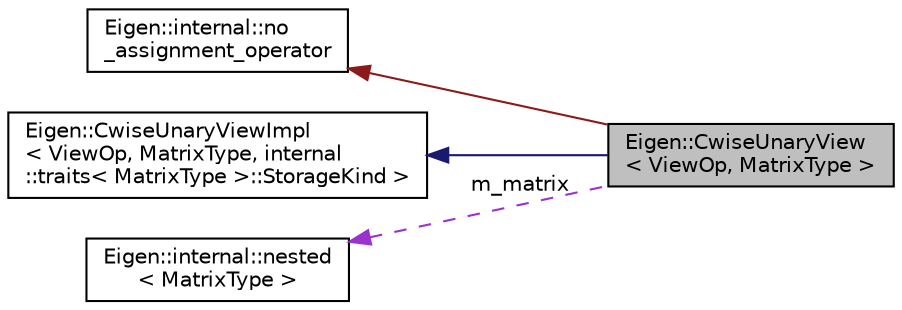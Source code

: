 digraph "Eigen::CwiseUnaryView&lt; ViewOp, MatrixType &gt;"
{
  edge [fontname="Helvetica",fontsize="10",labelfontname="Helvetica",labelfontsize="10"];
  node [fontname="Helvetica",fontsize="10",shape=record];
  rankdir="LR";
  Node1 [label="Eigen::CwiseUnaryView\l\< ViewOp, MatrixType \>",height=0.2,width=0.4,color="black", fillcolor="grey75", style="filled" fontcolor="black"];
  Node2 -> Node1 [dir="back",color="firebrick4",fontsize="10",style="solid",fontname="Helvetica"];
  Node2 [label="Eigen::internal::no\l_assignment_operator",height=0.2,width=0.4,color="black", fillcolor="white", style="filled",URL="$classEigen_1_1internal_1_1no__assignment__operator.html"];
  Node3 -> Node1 [dir="back",color="midnightblue",fontsize="10",style="solid",fontname="Helvetica"];
  Node3 [label="Eigen::CwiseUnaryViewImpl\l\< ViewOp, MatrixType, internal\l::traits\< MatrixType \>::StorageKind \>",height=0.2,width=0.4,color="black", fillcolor="white", style="filled",URL="$classEigen_1_1CwiseUnaryViewImpl.html"];
  Node4 -> Node1 [dir="back",color="darkorchid3",fontsize="10",style="dashed",label=" m_matrix" ,fontname="Helvetica"];
  Node4 [label="Eigen::internal::nested\l\< MatrixType \>",height=0.2,width=0.4,color="black", fillcolor="white", style="filled",URL="$structEigen_1_1internal_1_1nested.html"];
}
